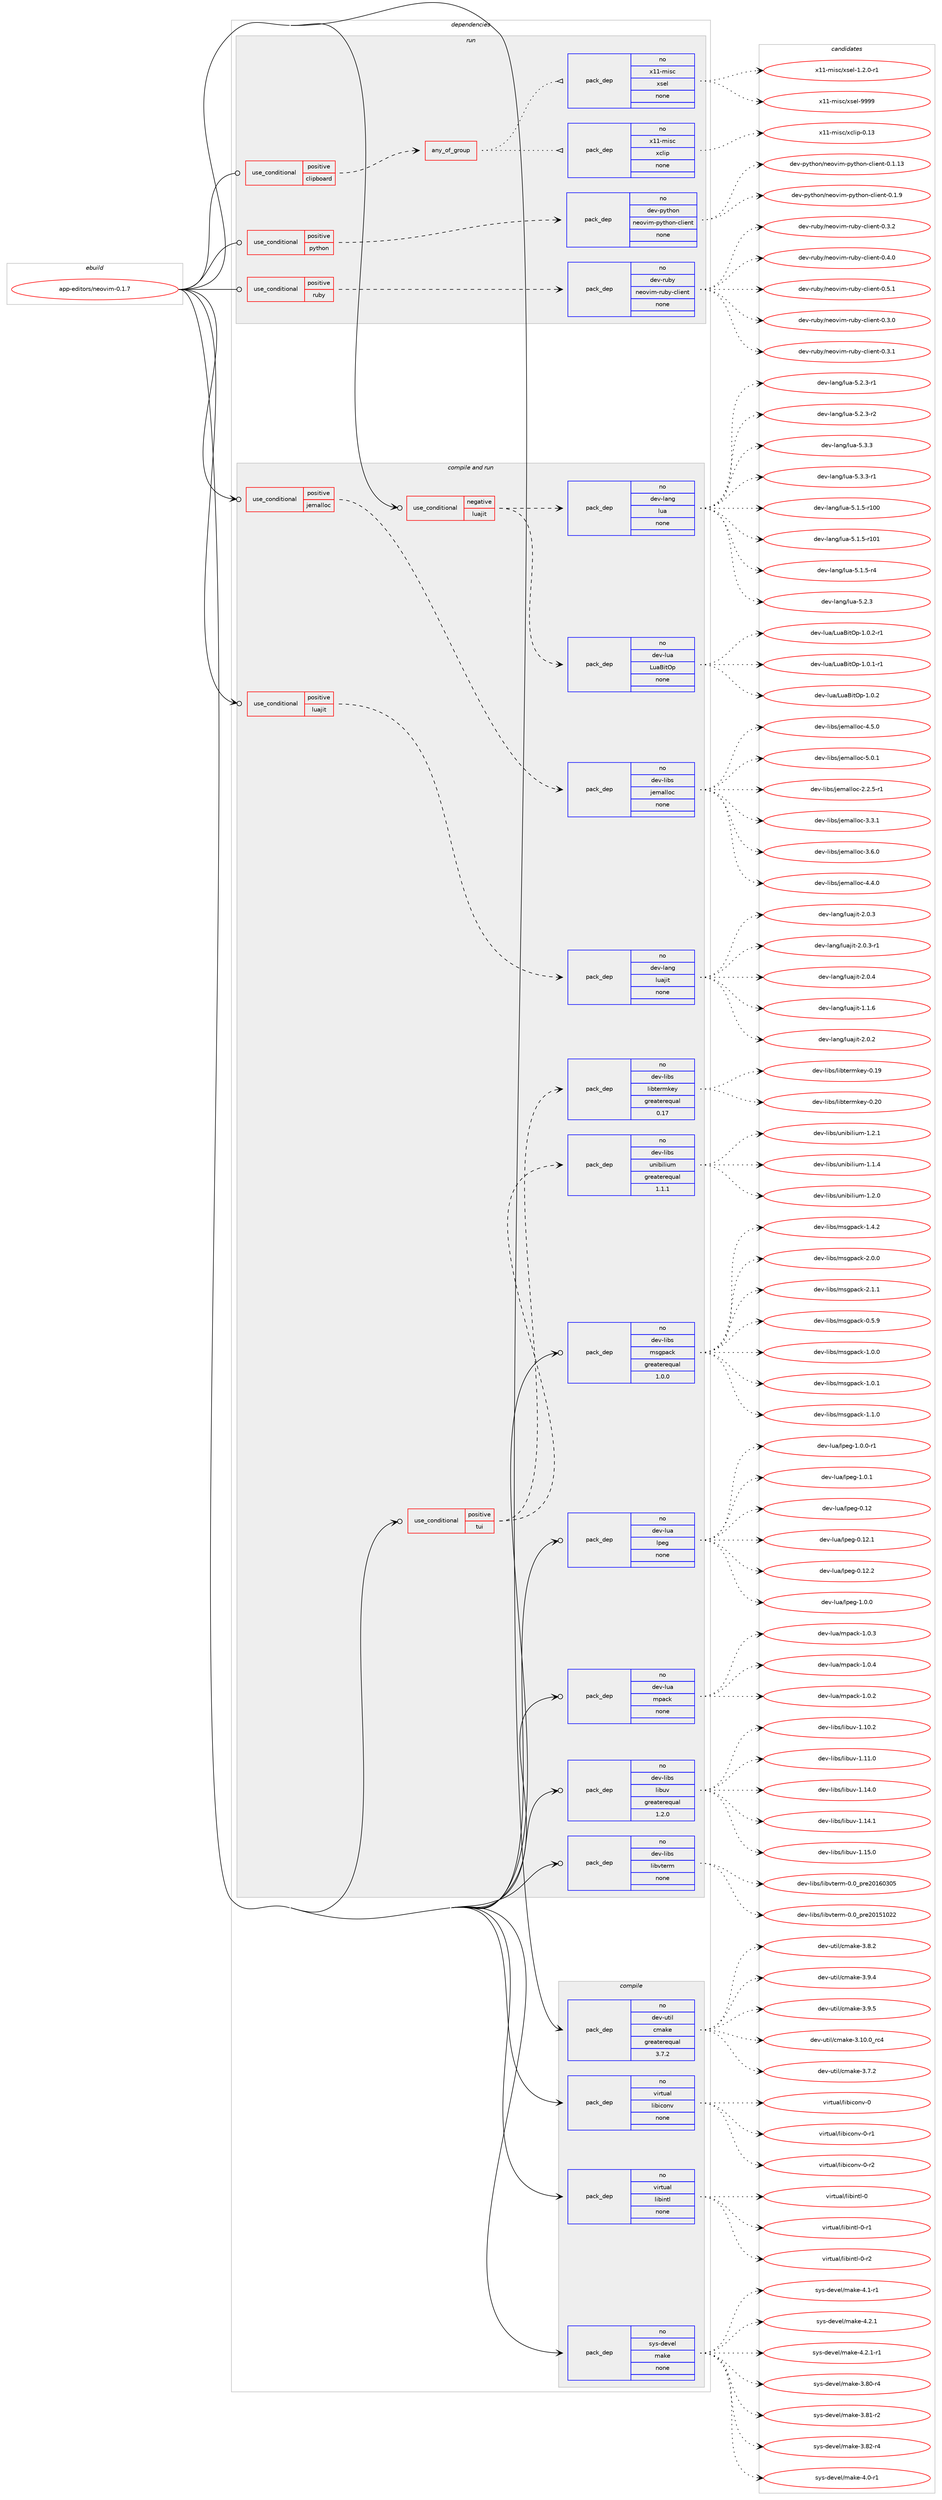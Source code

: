 digraph prolog {

# *************
# Graph options
# *************

newrank=true;
concentrate=true;
compound=true;
graph [rankdir=LR,fontname=Helvetica,fontsize=10,ranksep=1.5];#, ranksep=2.5, nodesep=0.2];
edge  [arrowhead=vee];
node  [fontname=Helvetica,fontsize=10];

# **********
# The ebuild
# **********

subgraph cluster_leftcol {
color=gray;
rank=same;
label=<<i>ebuild</i>>;
id [label="app-editors/neovim-0.1.7", color=red, width=4, href="../app-editors/neovim-0.1.7.svg"];
}

# ****************
# The dependencies
# ****************

subgraph cluster_midcol {
color=gray;
label=<<i>dependencies</i>>;
subgraph cluster_compile {
fillcolor="#eeeeee";
style=filled;
label=<<i>compile</i>>;
subgraph pack13256 {
dependency18194 [label=<<TABLE BORDER="0" CELLBORDER="1" CELLSPACING="0" CELLPADDING="4" WIDTH="220"><TR><TD ROWSPAN="6" CELLPADDING="30">pack_dep</TD></TR><TR><TD WIDTH="110">no</TD></TR><TR><TD>dev-util</TD></TR><TR><TD>cmake</TD></TR><TR><TD>greaterequal</TD></TR><TR><TD>3.7.2</TD></TR></TABLE>>, shape=none, color=blue];
}
id:e -> dependency18194:w [weight=20,style="solid",arrowhead="vee"];
subgraph pack13257 {
dependency18195 [label=<<TABLE BORDER="0" CELLBORDER="1" CELLSPACING="0" CELLPADDING="4" WIDTH="220"><TR><TD ROWSPAN="6" CELLPADDING="30">pack_dep</TD></TR><TR><TD WIDTH="110">no</TD></TR><TR><TD>sys-devel</TD></TR><TR><TD>make</TD></TR><TR><TD>none</TD></TR><TR><TD></TD></TR></TABLE>>, shape=none, color=blue];
}
id:e -> dependency18195:w [weight=20,style="solid",arrowhead="vee"];
subgraph pack13258 {
dependency18196 [label=<<TABLE BORDER="0" CELLBORDER="1" CELLSPACING="0" CELLPADDING="4" WIDTH="220"><TR><TD ROWSPAN="6" CELLPADDING="30">pack_dep</TD></TR><TR><TD WIDTH="110">no</TD></TR><TR><TD>virtual</TD></TR><TR><TD>libiconv</TD></TR><TR><TD>none</TD></TR><TR><TD></TD></TR></TABLE>>, shape=none, color=blue];
}
id:e -> dependency18196:w [weight=20,style="solid",arrowhead="vee"];
subgraph pack13259 {
dependency18197 [label=<<TABLE BORDER="0" CELLBORDER="1" CELLSPACING="0" CELLPADDING="4" WIDTH="220"><TR><TD ROWSPAN="6" CELLPADDING="30">pack_dep</TD></TR><TR><TD WIDTH="110">no</TD></TR><TR><TD>virtual</TD></TR><TR><TD>libintl</TD></TR><TR><TD>none</TD></TR><TR><TD></TD></TR></TABLE>>, shape=none, color=blue];
}
id:e -> dependency18197:w [weight=20,style="solid",arrowhead="vee"];
}
subgraph cluster_compileandrun {
fillcolor="#eeeeee";
style=filled;
label=<<i>compile and run</i>>;
subgraph cond4561 {
dependency18198 [label=<<TABLE BORDER="0" CELLBORDER="1" CELLSPACING="0" CELLPADDING="4"><TR><TD ROWSPAN="3" CELLPADDING="10">use_conditional</TD></TR><TR><TD>negative</TD></TR><TR><TD>luajit</TD></TR></TABLE>>, shape=none, color=red];
subgraph pack13260 {
dependency18199 [label=<<TABLE BORDER="0" CELLBORDER="1" CELLSPACING="0" CELLPADDING="4" WIDTH="220"><TR><TD ROWSPAN="6" CELLPADDING="30">pack_dep</TD></TR><TR><TD WIDTH="110">no</TD></TR><TR><TD>dev-lang</TD></TR><TR><TD>lua</TD></TR><TR><TD>none</TD></TR><TR><TD></TD></TR></TABLE>>, shape=none, color=blue];
}
dependency18198:e -> dependency18199:w [weight=20,style="dashed",arrowhead="vee"];
subgraph pack13261 {
dependency18200 [label=<<TABLE BORDER="0" CELLBORDER="1" CELLSPACING="0" CELLPADDING="4" WIDTH="220"><TR><TD ROWSPAN="6" CELLPADDING="30">pack_dep</TD></TR><TR><TD WIDTH="110">no</TD></TR><TR><TD>dev-lua</TD></TR><TR><TD>LuaBitOp</TD></TR><TR><TD>none</TD></TR><TR><TD></TD></TR></TABLE>>, shape=none, color=blue];
}
dependency18198:e -> dependency18200:w [weight=20,style="dashed",arrowhead="vee"];
}
id:e -> dependency18198:w [weight=20,style="solid",arrowhead="odotvee"];
subgraph cond4562 {
dependency18201 [label=<<TABLE BORDER="0" CELLBORDER="1" CELLSPACING="0" CELLPADDING="4"><TR><TD ROWSPAN="3" CELLPADDING="10">use_conditional</TD></TR><TR><TD>positive</TD></TR><TR><TD>jemalloc</TD></TR></TABLE>>, shape=none, color=red];
subgraph pack13262 {
dependency18202 [label=<<TABLE BORDER="0" CELLBORDER="1" CELLSPACING="0" CELLPADDING="4" WIDTH="220"><TR><TD ROWSPAN="6" CELLPADDING="30">pack_dep</TD></TR><TR><TD WIDTH="110">no</TD></TR><TR><TD>dev-libs</TD></TR><TR><TD>jemalloc</TD></TR><TR><TD>none</TD></TR><TR><TD></TD></TR></TABLE>>, shape=none, color=blue];
}
dependency18201:e -> dependency18202:w [weight=20,style="dashed",arrowhead="vee"];
}
id:e -> dependency18201:w [weight=20,style="solid",arrowhead="odotvee"];
subgraph cond4563 {
dependency18203 [label=<<TABLE BORDER="0" CELLBORDER="1" CELLSPACING="0" CELLPADDING="4"><TR><TD ROWSPAN="3" CELLPADDING="10">use_conditional</TD></TR><TR><TD>positive</TD></TR><TR><TD>luajit</TD></TR></TABLE>>, shape=none, color=red];
subgraph pack13263 {
dependency18204 [label=<<TABLE BORDER="0" CELLBORDER="1" CELLSPACING="0" CELLPADDING="4" WIDTH="220"><TR><TD ROWSPAN="6" CELLPADDING="30">pack_dep</TD></TR><TR><TD WIDTH="110">no</TD></TR><TR><TD>dev-lang</TD></TR><TR><TD>luajit</TD></TR><TR><TD>none</TD></TR><TR><TD></TD></TR></TABLE>>, shape=none, color=blue];
}
dependency18203:e -> dependency18204:w [weight=20,style="dashed",arrowhead="vee"];
}
id:e -> dependency18203:w [weight=20,style="solid",arrowhead="odotvee"];
subgraph cond4564 {
dependency18205 [label=<<TABLE BORDER="0" CELLBORDER="1" CELLSPACING="0" CELLPADDING="4"><TR><TD ROWSPAN="3" CELLPADDING="10">use_conditional</TD></TR><TR><TD>positive</TD></TR><TR><TD>tui</TD></TR></TABLE>>, shape=none, color=red];
subgraph pack13264 {
dependency18206 [label=<<TABLE BORDER="0" CELLBORDER="1" CELLSPACING="0" CELLPADDING="4" WIDTH="220"><TR><TD ROWSPAN="6" CELLPADDING="30">pack_dep</TD></TR><TR><TD WIDTH="110">no</TD></TR><TR><TD>dev-libs</TD></TR><TR><TD>libtermkey</TD></TR><TR><TD>greaterequal</TD></TR><TR><TD>0.17</TD></TR></TABLE>>, shape=none, color=blue];
}
dependency18205:e -> dependency18206:w [weight=20,style="dashed",arrowhead="vee"];
subgraph pack13265 {
dependency18207 [label=<<TABLE BORDER="0" CELLBORDER="1" CELLSPACING="0" CELLPADDING="4" WIDTH="220"><TR><TD ROWSPAN="6" CELLPADDING="30">pack_dep</TD></TR><TR><TD WIDTH="110">no</TD></TR><TR><TD>dev-libs</TD></TR><TR><TD>unibilium</TD></TR><TR><TD>greaterequal</TD></TR><TR><TD>1.1.1</TD></TR></TABLE>>, shape=none, color=blue];
}
dependency18205:e -> dependency18207:w [weight=20,style="dashed",arrowhead="vee"];
}
id:e -> dependency18205:w [weight=20,style="solid",arrowhead="odotvee"];
subgraph pack13266 {
dependency18208 [label=<<TABLE BORDER="0" CELLBORDER="1" CELLSPACING="0" CELLPADDING="4" WIDTH="220"><TR><TD ROWSPAN="6" CELLPADDING="30">pack_dep</TD></TR><TR><TD WIDTH="110">no</TD></TR><TR><TD>dev-libs</TD></TR><TR><TD>libuv</TD></TR><TR><TD>greaterequal</TD></TR><TR><TD>1.2.0</TD></TR></TABLE>>, shape=none, color=blue];
}
id:e -> dependency18208:w [weight=20,style="solid",arrowhead="odotvee"];
subgraph pack13267 {
dependency18209 [label=<<TABLE BORDER="0" CELLBORDER="1" CELLSPACING="0" CELLPADDING="4" WIDTH="220"><TR><TD ROWSPAN="6" CELLPADDING="30">pack_dep</TD></TR><TR><TD WIDTH="110">no</TD></TR><TR><TD>dev-libs</TD></TR><TR><TD>libvterm</TD></TR><TR><TD>none</TD></TR><TR><TD></TD></TR></TABLE>>, shape=none, color=blue];
}
id:e -> dependency18209:w [weight=20,style="solid",arrowhead="odotvee"];
subgraph pack13268 {
dependency18210 [label=<<TABLE BORDER="0" CELLBORDER="1" CELLSPACING="0" CELLPADDING="4" WIDTH="220"><TR><TD ROWSPAN="6" CELLPADDING="30">pack_dep</TD></TR><TR><TD WIDTH="110">no</TD></TR><TR><TD>dev-libs</TD></TR><TR><TD>msgpack</TD></TR><TR><TD>greaterequal</TD></TR><TR><TD>1.0.0</TD></TR></TABLE>>, shape=none, color=blue];
}
id:e -> dependency18210:w [weight=20,style="solid",arrowhead="odotvee"];
subgraph pack13269 {
dependency18211 [label=<<TABLE BORDER="0" CELLBORDER="1" CELLSPACING="0" CELLPADDING="4" WIDTH="220"><TR><TD ROWSPAN="6" CELLPADDING="30">pack_dep</TD></TR><TR><TD WIDTH="110">no</TD></TR><TR><TD>dev-lua</TD></TR><TR><TD>lpeg</TD></TR><TR><TD>none</TD></TR><TR><TD></TD></TR></TABLE>>, shape=none, color=blue];
}
id:e -> dependency18211:w [weight=20,style="solid",arrowhead="odotvee"];
subgraph pack13270 {
dependency18212 [label=<<TABLE BORDER="0" CELLBORDER="1" CELLSPACING="0" CELLPADDING="4" WIDTH="220"><TR><TD ROWSPAN="6" CELLPADDING="30">pack_dep</TD></TR><TR><TD WIDTH="110">no</TD></TR><TR><TD>dev-lua</TD></TR><TR><TD>mpack</TD></TR><TR><TD>none</TD></TR><TR><TD></TD></TR></TABLE>>, shape=none, color=blue];
}
id:e -> dependency18212:w [weight=20,style="solid",arrowhead="odotvee"];
}
subgraph cluster_run {
fillcolor="#eeeeee";
style=filled;
label=<<i>run</i>>;
subgraph cond4565 {
dependency18213 [label=<<TABLE BORDER="0" CELLBORDER="1" CELLSPACING="0" CELLPADDING="4"><TR><TD ROWSPAN="3" CELLPADDING="10">use_conditional</TD></TR><TR><TD>positive</TD></TR><TR><TD>clipboard</TD></TR></TABLE>>, shape=none, color=red];
subgraph any373 {
dependency18214 [label=<<TABLE BORDER="0" CELLBORDER="1" CELLSPACING="0" CELLPADDING="4"><TR><TD CELLPADDING="10">any_of_group</TD></TR></TABLE>>, shape=none, color=red];subgraph pack13271 {
dependency18215 [label=<<TABLE BORDER="0" CELLBORDER="1" CELLSPACING="0" CELLPADDING="4" WIDTH="220"><TR><TD ROWSPAN="6" CELLPADDING="30">pack_dep</TD></TR><TR><TD WIDTH="110">no</TD></TR><TR><TD>x11-misc</TD></TR><TR><TD>xsel</TD></TR><TR><TD>none</TD></TR><TR><TD></TD></TR></TABLE>>, shape=none, color=blue];
}
dependency18214:e -> dependency18215:w [weight=20,style="dotted",arrowhead="oinv"];
subgraph pack13272 {
dependency18216 [label=<<TABLE BORDER="0" CELLBORDER="1" CELLSPACING="0" CELLPADDING="4" WIDTH="220"><TR><TD ROWSPAN="6" CELLPADDING="30">pack_dep</TD></TR><TR><TD WIDTH="110">no</TD></TR><TR><TD>x11-misc</TD></TR><TR><TD>xclip</TD></TR><TR><TD>none</TD></TR><TR><TD></TD></TR></TABLE>>, shape=none, color=blue];
}
dependency18214:e -> dependency18216:w [weight=20,style="dotted",arrowhead="oinv"];
}
dependency18213:e -> dependency18214:w [weight=20,style="dashed",arrowhead="vee"];
}
id:e -> dependency18213:w [weight=20,style="solid",arrowhead="odot"];
subgraph cond4566 {
dependency18217 [label=<<TABLE BORDER="0" CELLBORDER="1" CELLSPACING="0" CELLPADDING="4"><TR><TD ROWSPAN="3" CELLPADDING="10">use_conditional</TD></TR><TR><TD>positive</TD></TR><TR><TD>python</TD></TR></TABLE>>, shape=none, color=red];
subgraph pack13273 {
dependency18218 [label=<<TABLE BORDER="0" CELLBORDER="1" CELLSPACING="0" CELLPADDING="4" WIDTH="220"><TR><TD ROWSPAN="6" CELLPADDING="30">pack_dep</TD></TR><TR><TD WIDTH="110">no</TD></TR><TR><TD>dev-python</TD></TR><TR><TD>neovim-python-client</TD></TR><TR><TD>none</TD></TR><TR><TD></TD></TR></TABLE>>, shape=none, color=blue];
}
dependency18217:e -> dependency18218:w [weight=20,style="dashed",arrowhead="vee"];
}
id:e -> dependency18217:w [weight=20,style="solid",arrowhead="odot"];
subgraph cond4567 {
dependency18219 [label=<<TABLE BORDER="0" CELLBORDER="1" CELLSPACING="0" CELLPADDING="4"><TR><TD ROWSPAN="3" CELLPADDING="10">use_conditional</TD></TR><TR><TD>positive</TD></TR><TR><TD>ruby</TD></TR></TABLE>>, shape=none, color=red];
subgraph pack13274 {
dependency18220 [label=<<TABLE BORDER="0" CELLBORDER="1" CELLSPACING="0" CELLPADDING="4" WIDTH="220"><TR><TD ROWSPAN="6" CELLPADDING="30">pack_dep</TD></TR><TR><TD WIDTH="110">no</TD></TR><TR><TD>dev-ruby</TD></TR><TR><TD>neovim-ruby-client</TD></TR><TR><TD>none</TD></TR><TR><TD></TD></TR></TABLE>>, shape=none, color=blue];
}
dependency18219:e -> dependency18220:w [weight=20,style="dashed",arrowhead="vee"];
}
id:e -> dependency18219:w [weight=20,style="solid",arrowhead="odot"];
}
}

# **************
# The candidates
# **************

subgraph cluster_choices {
rank=same;
color=gray;
label=<<i>candidates</i>>;

subgraph choice13256 {
color=black;
nodesep=1;
choice1001011184511711610510847991099710710145514649484648951149952 [label="dev-util/cmake-3.10.0_rc4", color=red, width=4,href="../dev-util/cmake-3.10.0_rc4.svg"];
choice10010111845117116105108479910997107101455146554650 [label="dev-util/cmake-3.7.2", color=red, width=4,href="../dev-util/cmake-3.7.2.svg"];
choice10010111845117116105108479910997107101455146564650 [label="dev-util/cmake-3.8.2", color=red, width=4,href="../dev-util/cmake-3.8.2.svg"];
choice10010111845117116105108479910997107101455146574652 [label="dev-util/cmake-3.9.4", color=red, width=4,href="../dev-util/cmake-3.9.4.svg"];
choice10010111845117116105108479910997107101455146574653 [label="dev-util/cmake-3.9.5", color=red, width=4,href="../dev-util/cmake-3.9.5.svg"];
dependency18194:e -> choice1001011184511711610510847991099710710145514649484648951149952:w [style=dotted,weight="100"];
dependency18194:e -> choice10010111845117116105108479910997107101455146554650:w [style=dotted,weight="100"];
dependency18194:e -> choice10010111845117116105108479910997107101455146564650:w [style=dotted,weight="100"];
dependency18194:e -> choice10010111845117116105108479910997107101455146574652:w [style=dotted,weight="100"];
dependency18194:e -> choice10010111845117116105108479910997107101455146574653:w [style=dotted,weight="100"];
}
subgraph choice13257 {
color=black;
nodesep=1;
choice11512111545100101118101108471099710710145514656484511452 [label="sys-devel/make-3.80-r4", color=red, width=4,href="../sys-devel/make-3.80-r4.svg"];
choice11512111545100101118101108471099710710145514656494511450 [label="sys-devel/make-3.81-r2", color=red, width=4,href="../sys-devel/make-3.81-r2.svg"];
choice11512111545100101118101108471099710710145514656504511452 [label="sys-devel/make-3.82-r4", color=red, width=4,href="../sys-devel/make-3.82-r4.svg"];
choice115121115451001011181011084710997107101455246484511449 [label="sys-devel/make-4.0-r1", color=red, width=4,href="../sys-devel/make-4.0-r1.svg"];
choice115121115451001011181011084710997107101455246494511449 [label="sys-devel/make-4.1-r1", color=red, width=4,href="../sys-devel/make-4.1-r1.svg"];
choice115121115451001011181011084710997107101455246504649 [label="sys-devel/make-4.2.1", color=red, width=4,href="../sys-devel/make-4.2.1.svg"];
choice1151211154510010111810110847109971071014552465046494511449 [label="sys-devel/make-4.2.1-r1", color=red, width=4,href="../sys-devel/make-4.2.1-r1.svg"];
dependency18195:e -> choice11512111545100101118101108471099710710145514656484511452:w [style=dotted,weight="100"];
dependency18195:e -> choice11512111545100101118101108471099710710145514656494511450:w [style=dotted,weight="100"];
dependency18195:e -> choice11512111545100101118101108471099710710145514656504511452:w [style=dotted,weight="100"];
dependency18195:e -> choice115121115451001011181011084710997107101455246484511449:w [style=dotted,weight="100"];
dependency18195:e -> choice115121115451001011181011084710997107101455246494511449:w [style=dotted,weight="100"];
dependency18195:e -> choice115121115451001011181011084710997107101455246504649:w [style=dotted,weight="100"];
dependency18195:e -> choice1151211154510010111810110847109971071014552465046494511449:w [style=dotted,weight="100"];
}
subgraph choice13258 {
color=black;
nodesep=1;
choice118105114116117971084710810598105991111101184548 [label="virtual/libiconv-0", color=red, width=4,href="../virtual/libiconv-0.svg"];
choice1181051141161179710847108105981059911111011845484511449 [label="virtual/libiconv-0-r1", color=red, width=4,href="../virtual/libiconv-0-r1.svg"];
choice1181051141161179710847108105981059911111011845484511450 [label="virtual/libiconv-0-r2", color=red, width=4,href="../virtual/libiconv-0-r2.svg"];
dependency18196:e -> choice118105114116117971084710810598105991111101184548:w [style=dotted,weight="100"];
dependency18196:e -> choice1181051141161179710847108105981059911111011845484511449:w [style=dotted,weight="100"];
dependency18196:e -> choice1181051141161179710847108105981059911111011845484511450:w [style=dotted,weight="100"];
}
subgraph choice13259 {
color=black;
nodesep=1;
choice1181051141161179710847108105981051101161084548 [label="virtual/libintl-0", color=red, width=4,href="../virtual/libintl-0.svg"];
choice11810511411611797108471081059810511011610845484511449 [label="virtual/libintl-0-r1", color=red, width=4,href="../virtual/libintl-0-r1.svg"];
choice11810511411611797108471081059810511011610845484511450 [label="virtual/libintl-0-r2", color=red, width=4,href="../virtual/libintl-0-r2.svg"];
dependency18197:e -> choice1181051141161179710847108105981051101161084548:w [style=dotted,weight="100"];
dependency18197:e -> choice11810511411611797108471081059810511011610845484511449:w [style=dotted,weight="100"];
dependency18197:e -> choice11810511411611797108471081059810511011610845484511450:w [style=dotted,weight="100"];
}
subgraph choice13260 {
color=black;
nodesep=1;
choice1001011184510897110103471081179745534649465345114494848 [label="dev-lang/lua-5.1.5-r100", color=red, width=4,href="../dev-lang/lua-5.1.5-r100.svg"];
choice1001011184510897110103471081179745534649465345114494849 [label="dev-lang/lua-5.1.5-r101", color=red, width=4,href="../dev-lang/lua-5.1.5-r101.svg"];
choice100101118451089711010347108117974553464946534511452 [label="dev-lang/lua-5.1.5-r4", color=red, width=4,href="../dev-lang/lua-5.1.5-r4.svg"];
choice10010111845108971101034710811797455346504651 [label="dev-lang/lua-5.2.3", color=red, width=4,href="../dev-lang/lua-5.2.3.svg"];
choice100101118451089711010347108117974553465046514511449 [label="dev-lang/lua-5.2.3-r1", color=red, width=4,href="../dev-lang/lua-5.2.3-r1.svg"];
choice100101118451089711010347108117974553465046514511450 [label="dev-lang/lua-5.2.3-r2", color=red, width=4,href="../dev-lang/lua-5.2.3-r2.svg"];
choice10010111845108971101034710811797455346514651 [label="dev-lang/lua-5.3.3", color=red, width=4,href="../dev-lang/lua-5.3.3.svg"];
choice100101118451089711010347108117974553465146514511449 [label="dev-lang/lua-5.3.3-r1", color=red, width=4,href="../dev-lang/lua-5.3.3-r1.svg"];
dependency18199:e -> choice1001011184510897110103471081179745534649465345114494848:w [style=dotted,weight="100"];
dependency18199:e -> choice1001011184510897110103471081179745534649465345114494849:w [style=dotted,weight="100"];
dependency18199:e -> choice100101118451089711010347108117974553464946534511452:w [style=dotted,weight="100"];
dependency18199:e -> choice10010111845108971101034710811797455346504651:w [style=dotted,weight="100"];
dependency18199:e -> choice100101118451089711010347108117974553465046514511449:w [style=dotted,weight="100"];
dependency18199:e -> choice100101118451089711010347108117974553465046514511450:w [style=dotted,weight="100"];
dependency18199:e -> choice10010111845108971101034710811797455346514651:w [style=dotted,weight="100"];
dependency18199:e -> choice100101118451089711010347108117974553465146514511449:w [style=dotted,weight="100"];
}
subgraph choice13261 {
color=black;
nodesep=1;
choice100101118451081179747761179766105116791124549464846494511449 [label="dev-lua/LuaBitOp-1.0.1-r1", color=red, width=4,href="../dev-lua/LuaBitOp-1.0.1-r1.svg"];
choice10010111845108117974776117976610511679112454946484650 [label="dev-lua/LuaBitOp-1.0.2", color=red, width=4,href="../dev-lua/LuaBitOp-1.0.2.svg"];
choice100101118451081179747761179766105116791124549464846504511449 [label="dev-lua/LuaBitOp-1.0.2-r1", color=red, width=4,href="../dev-lua/LuaBitOp-1.0.2-r1.svg"];
dependency18200:e -> choice100101118451081179747761179766105116791124549464846494511449:w [style=dotted,weight="100"];
dependency18200:e -> choice10010111845108117974776117976610511679112454946484650:w [style=dotted,weight="100"];
dependency18200:e -> choice100101118451081179747761179766105116791124549464846504511449:w [style=dotted,weight="100"];
}
subgraph choice13262 {
color=black;
nodesep=1;
choice10010111845108105981154710610110997108108111994550465046534511449 [label="dev-libs/jemalloc-2.2.5-r1", color=red, width=4,href="../dev-libs/jemalloc-2.2.5-r1.svg"];
choice1001011184510810598115471061011099710810811199455146514649 [label="dev-libs/jemalloc-3.3.1", color=red, width=4,href="../dev-libs/jemalloc-3.3.1.svg"];
choice1001011184510810598115471061011099710810811199455146544648 [label="dev-libs/jemalloc-3.6.0", color=red, width=4,href="../dev-libs/jemalloc-3.6.0.svg"];
choice1001011184510810598115471061011099710810811199455246524648 [label="dev-libs/jemalloc-4.4.0", color=red, width=4,href="../dev-libs/jemalloc-4.4.0.svg"];
choice1001011184510810598115471061011099710810811199455246534648 [label="dev-libs/jemalloc-4.5.0", color=red, width=4,href="../dev-libs/jemalloc-4.5.0.svg"];
choice1001011184510810598115471061011099710810811199455346484649 [label="dev-libs/jemalloc-5.0.1", color=red, width=4,href="../dev-libs/jemalloc-5.0.1.svg"];
dependency18202:e -> choice10010111845108105981154710610110997108108111994550465046534511449:w [style=dotted,weight="100"];
dependency18202:e -> choice1001011184510810598115471061011099710810811199455146514649:w [style=dotted,weight="100"];
dependency18202:e -> choice1001011184510810598115471061011099710810811199455146544648:w [style=dotted,weight="100"];
dependency18202:e -> choice1001011184510810598115471061011099710810811199455246524648:w [style=dotted,weight="100"];
dependency18202:e -> choice1001011184510810598115471061011099710810811199455246534648:w [style=dotted,weight="100"];
dependency18202:e -> choice1001011184510810598115471061011099710810811199455346484649:w [style=dotted,weight="100"];
}
subgraph choice13263 {
color=black;
nodesep=1;
choice10010111845108971101034710811797106105116454946494654 [label="dev-lang/luajit-1.1.6", color=red, width=4,href="../dev-lang/luajit-1.1.6.svg"];
choice10010111845108971101034710811797106105116455046484650 [label="dev-lang/luajit-2.0.2", color=red, width=4,href="../dev-lang/luajit-2.0.2.svg"];
choice10010111845108971101034710811797106105116455046484651 [label="dev-lang/luajit-2.0.3", color=red, width=4,href="../dev-lang/luajit-2.0.3.svg"];
choice100101118451089711010347108117971061051164550464846514511449 [label="dev-lang/luajit-2.0.3-r1", color=red, width=4,href="../dev-lang/luajit-2.0.3-r1.svg"];
choice10010111845108971101034710811797106105116455046484652 [label="dev-lang/luajit-2.0.4", color=red, width=4,href="../dev-lang/luajit-2.0.4.svg"];
dependency18204:e -> choice10010111845108971101034710811797106105116454946494654:w [style=dotted,weight="100"];
dependency18204:e -> choice10010111845108971101034710811797106105116455046484650:w [style=dotted,weight="100"];
dependency18204:e -> choice10010111845108971101034710811797106105116455046484651:w [style=dotted,weight="100"];
dependency18204:e -> choice100101118451089711010347108117971061051164550464846514511449:w [style=dotted,weight="100"];
dependency18204:e -> choice10010111845108971101034710811797106105116455046484652:w [style=dotted,weight="100"];
}
subgraph choice13264 {
color=black;
nodesep=1;
choice100101118451081059811547108105981161011141091071011214548464957 [label="dev-libs/libtermkey-0.19", color=red, width=4,href="../dev-libs/libtermkey-0.19.svg"];
choice100101118451081059811547108105981161011141091071011214548465048 [label="dev-libs/libtermkey-0.20", color=red, width=4,href="../dev-libs/libtermkey-0.20.svg"];
dependency18206:e -> choice100101118451081059811547108105981161011141091071011214548464957:w [style=dotted,weight="100"];
dependency18206:e -> choice100101118451081059811547108105981161011141091071011214548465048:w [style=dotted,weight="100"];
}
subgraph choice13265 {
color=black;
nodesep=1;
choice10010111845108105981154711711010598105108105117109454946494652 [label="dev-libs/unibilium-1.1.4", color=red, width=4,href="../dev-libs/unibilium-1.1.4.svg"];
choice10010111845108105981154711711010598105108105117109454946504648 [label="dev-libs/unibilium-1.2.0", color=red, width=4,href="../dev-libs/unibilium-1.2.0.svg"];
choice10010111845108105981154711711010598105108105117109454946504649 [label="dev-libs/unibilium-1.2.1", color=red, width=4,href="../dev-libs/unibilium-1.2.1.svg"];
dependency18207:e -> choice10010111845108105981154711711010598105108105117109454946494652:w [style=dotted,weight="100"];
dependency18207:e -> choice10010111845108105981154711711010598105108105117109454946504648:w [style=dotted,weight="100"];
dependency18207:e -> choice10010111845108105981154711711010598105108105117109454946504649:w [style=dotted,weight="100"];
}
subgraph choice13266 {
color=black;
nodesep=1;
choice1001011184510810598115471081059811711845494649484650 [label="dev-libs/libuv-1.10.2", color=red, width=4,href="../dev-libs/libuv-1.10.2.svg"];
choice1001011184510810598115471081059811711845494649494648 [label="dev-libs/libuv-1.11.0", color=red, width=4,href="../dev-libs/libuv-1.11.0.svg"];
choice1001011184510810598115471081059811711845494649524648 [label="dev-libs/libuv-1.14.0", color=red, width=4,href="../dev-libs/libuv-1.14.0.svg"];
choice1001011184510810598115471081059811711845494649524649 [label="dev-libs/libuv-1.14.1", color=red, width=4,href="../dev-libs/libuv-1.14.1.svg"];
choice1001011184510810598115471081059811711845494649534648 [label="dev-libs/libuv-1.15.0", color=red, width=4,href="../dev-libs/libuv-1.15.0.svg"];
dependency18208:e -> choice1001011184510810598115471081059811711845494649484650:w [style=dotted,weight="100"];
dependency18208:e -> choice1001011184510810598115471081059811711845494649494648:w [style=dotted,weight="100"];
dependency18208:e -> choice1001011184510810598115471081059811711845494649524648:w [style=dotted,weight="100"];
dependency18208:e -> choice1001011184510810598115471081059811711845494649524649:w [style=dotted,weight="100"];
dependency18208:e -> choice1001011184510810598115471081059811711845494649534648:w [style=dotted,weight="100"];
}
subgraph choice13267 {
color=black;
nodesep=1;
choice1001011184510810598115471081059811811610111410945484648951121141015048495349485050 [label="dev-libs/libvterm-0.0_pre20151022", color=red, width=4,href="../dev-libs/libvterm-0.0_pre20151022.svg"];
choice1001011184510810598115471081059811811610111410945484648951121141015048495448514853 [label="dev-libs/libvterm-0.0_pre20160305", color=red, width=4,href="../dev-libs/libvterm-0.0_pre20160305.svg"];
dependency18209:e -> choice1001011184510810598115471081059811811610111410945484648951121141015048495349485050:w [style=dotted,weight="100"];
dependency18209:e -> choice1001011184510810598115471081059811811610111410945484648951121141015048495448514853:w [style=dotted,weight="100"];
}
subgraph choice13268 {
color=black;
nodesep=1;
choice1001011184510810598115471091151031129799107454846534657 [label="dev-libs/msgpack-0.5.9", color=red, width=4,href="../dev-libs/msgpack-0.5.9.svg"];
choice1001011184510810598115471091151031129799107454946484648 [label="dev-libs/msgpack-1.0.0", color=red, width=4,href="../dev-libs/msgpack-1.0.0.svg"];
choice1001011184510810598115471091151031129799107454946484649 [label="dev-libs/msgpack-1.0.1", color=red, width=4,href="../dev-libs/msgpack-1.0.1.svg"];
choice1001011184510810598115471091151031129799107454946494648 [label="dev-libs/msgpack-1.1.0", color=red, width=4,href="../dev-libs/msgpack-1.1.0.svg"];
choice1001011184510810598115471091151031129799107454946524650 [label="dev-libs/msgpack-1.4.2", color=red, width=4,href="../dev-libs/msgpack-1.4.2.svg"];
choice1001011184510810598115471091151031129799107455046484648 [label="dev-libs/msgpack-2.0.0", color=red, width=4,href="../dev-libs/msgpack-2.0.0.svg"];
choice1001011184510810598115471091151031129799107455046494649 [label="dev-libs/msgpack-2.1.1", color=red, width=4,href="../dev-libs/msgpack-2.1.1.svg"];
dependency18210:e -> choice1001011184510810598115471091151031129799107454846534657:w [style=dotted,weight="100"];
dependency18210:e -> choice1001011184510810598115471091151031129799107454946484648:w [style=dotted,weight="100"];
dependency18210:e -> choice1001011184510810598115471091151031129799107454946484649:w [style=dotted,weight="100"];
dependency18210:e -> choice1001011184510810598115471091151031129799107454946494648:w [style=dotted,weight="100"];
dependency18210:e -> choice1001011184510810598115471091151031129799107454946524650:w [style=dotted,weight="100"];
dependency18210:e -> choice1001011184510810598115471091151031129799107455046484648:w [style=dotted,weight="100"];
dependency18210:e -> choice1001011184510810598115471091151031129799107455046494649:w [style=dotted,weight="100"];
}
subgraph choice13269 {
color=black;
nodesep=1;
choice1001011184510811797471081121011034548464950 [label="dev-lua/lpeg-0.12", color=red, width=4,href="../dev-lua/lpeg-0.12.svg"];
choice10010111845108117974710811210110345484649504649 [label="dev-lua/lpeg-0.12.1", color=red, width=4,href="../dev-lua/lpeg-0.12.1.svg"];
choice10010111845108117974710811210110345484649504650 [label="dev-lua/lpeg-0.12.2", color=red, width=4,href="../dev-lua/lpeg-0.12.2.svg"];
choice100101118451081179747108112101103454946484648 [label="dev-lua/lpeg-1.0.0", color=red, width=4,href="../dev-lua/lpeg-1.0.0.svg"];
choice1001011184510811797471081121011034549464846484511449 [label="dev-lua/lpeg-1.0.0-r1", color=red, width=4,href="../dev-lua/lpeg-1.0.0-r1.svg"];
choice100101118451081179747108112101103454946484649 [label="dev-lua/lpeg-1.0.1", color=red, width=4,href="../dev-lua/lpeg-1.0.1.svg"];
dependency18211:e -> choice1001011184510811797471081121011034548464950:w [style=dotted,weight="100"];
dependency18211:e -> choice10010111845108117974710811210110345484649504649:w [style=dotted,weight="100"];
dependency18211:e -> choice10010111845108117974710811210110345484649504650:w [style=dotted,weight="100"];
dependency18211:e -> choice100101118451081179747108112101103454946484648:w [style=dotted,weight="100"];
dependency18211:e -> choice1001011184510811797471081121011034549464846484511449:w [style=dotted,weight="100"];
dependency18211:e -> choice100101118451081179747108112101103454946484649:w [style=dotted,weight="100"];
}
subgraph choice13270 {
color=black;
nodesep=1;
choice1001011184510811797471091129799107454946484650 [label="dev-lua/mpack-1.0.2", color=red, width=4,href="../dev-lua/mpack-1.0.2.svg"];
choice1001011184510811797471091129799107454946484651 [label="dev-lua/mpack-1.0.3", color=red, width=4,href="../dev-lua/mpack-1.0.3.svg"];
choice1001011184510811797471091129799107454946484652 [label="dev-lua/mpack-1.0.4", color=red, width=4,href="../dev-lua/mpack-1.0.4.svg"];
dependency18212:e -> choice1001011184510811797471091129799107454946484650:w [style=dotted,weight="100"];
dependency18212:e -> choice1001011184510811797471091129799107454946484651:w [style=dotted,weight="100"];
dependency18212:e -> choice1001011184510811797471091129799107454946484652:w [style=dotted,weight="100"];
}
subgraph choice13271 {
color=black;
nodesep=1;
choice12049494510910511599471201151011084549465046484511449 [label="x11-misc/xsel-1.2.0-r1", color=red, width=4,href="../x11-misc/xsel-1.2.0-r1.svg"];
choice12049494510910511599471201151011084557575757 [label="x11-misc/xsel-9999", color=red, width=4,href="../x11-misc/xsel-9999.svg"];
dependency18215:e -> choice12049494510910511599471201151011084549465046484511449:w [style=dotted,weight="100"];
dependency18215:e -> choice12049494510910511599471201151011084557575757:w [style=dotted,weight="100"];
}
subgraph choice13272 {
color=black;
nodesep=1;
choice1204949451091051159947120991081051124548464951 [label="x11-misc/xclip-0.13", color=red, width=4,href="../x11-misc/xclip-0.13.svg"];
dependency18216:e -> choice1204949451091051159947120991081051124548464951:w [style=dotted,weight="100"];
}
subgraph choice13273 {
color=black;
nodesep=1;
choice100101118451121211161041111104711010111111810510945112121116104111110459910810510111011645484649464951 [label="dev-python/neovim-python-client-0.1.13", color=red, width=4,href="../dev-python/neovim-python-client-0.1.13.svg"];
choice1001011184511212111610411111047110101111118105109451121211161041111104599108105101110116454846494657 [label="dev-python/neovim-python-client-0.1.9", color=red, width=4,href="../dev-python/neovim-python-client-0.1.9.svg"];
dependency18218:e -> choice100101118451121211161041111104711010111111810510945112121116104111110459910810510111011645484649464951:w [style=dotted,weight="100"];
dependency18218:e -> choice1001011184511212111610411111047110101111118105109451121211161041111104599108105101110116454846494657:w [style=dotted,weight="100"];
}
subgraph choice13274 {
color=black;
nodesep=1;
choice10010111845114117981214711010111111810510945114117981214599108105101110116454846514648 [label="dev-ruby/neovim-ruby-client-0.3.0", color=red, width=4,href="../dev-ruby/neovim-ruby-client-0.3.0.svg"];
choice10010111845114117981214711010111111810510945114117981214599108105101110116454846514649 [label="dev-ruby/neovim-ruby-client-0.3.1", color=red, width=4,href="../dev-ruby/neovim-ruby-client-0.3.1.svg"];
choice10010111845114117981214711010111111810510945114117981214599108105101110116454846514650 [label="dev-ruby/neovim-ruby-client-0.3.2", color=red, width=4,href="../dev-ruby/neovim-ruby-client-0.3.2.svg"];
choice10010111845114117981214711010111111810510945114117981214599108105101110116454846524648 [label="dev-ruby/neovim-ruby-client-0.4.0", color=red, width=4,href="../dev-ruby/neovim-ruby-client-0.4.0.svg"];
choice10010111845114117981214711010111111810510945114117981214599108105101110116454846534649 [label="dev-ruby/neovim-ruby-client-0.5.1", color=red, width=4,href="../dev-ruby/neovim-ruby-client-0.5.1.svg"];
dependency18220:e -> choice10010111845114117981214711010111111810510945114117981214599108105101110116454846514648:w [style=dotted,weight="100"];
dependency18220:e -> choice10010111845114117981214711010111111810510945114117981214599108105101110116454846514649:w [style=dotted,weight="100"];
dependency18220:e -> choice10010111845114117981214711010111111810510945114117981214599108105101110116454846514650:w [style=dotted,weight="100"];
dependency18220:e -> choice10010111845114117981214711010111111810510945114117981214599108105101110116454846524648:w [style=dotted,weight="100"];
dependency18220:e -> choice10010111845114117981214711010111111810510945114117981214599108105101110116454846534649:w [style=dotted,weight="100"];
}
}

}
